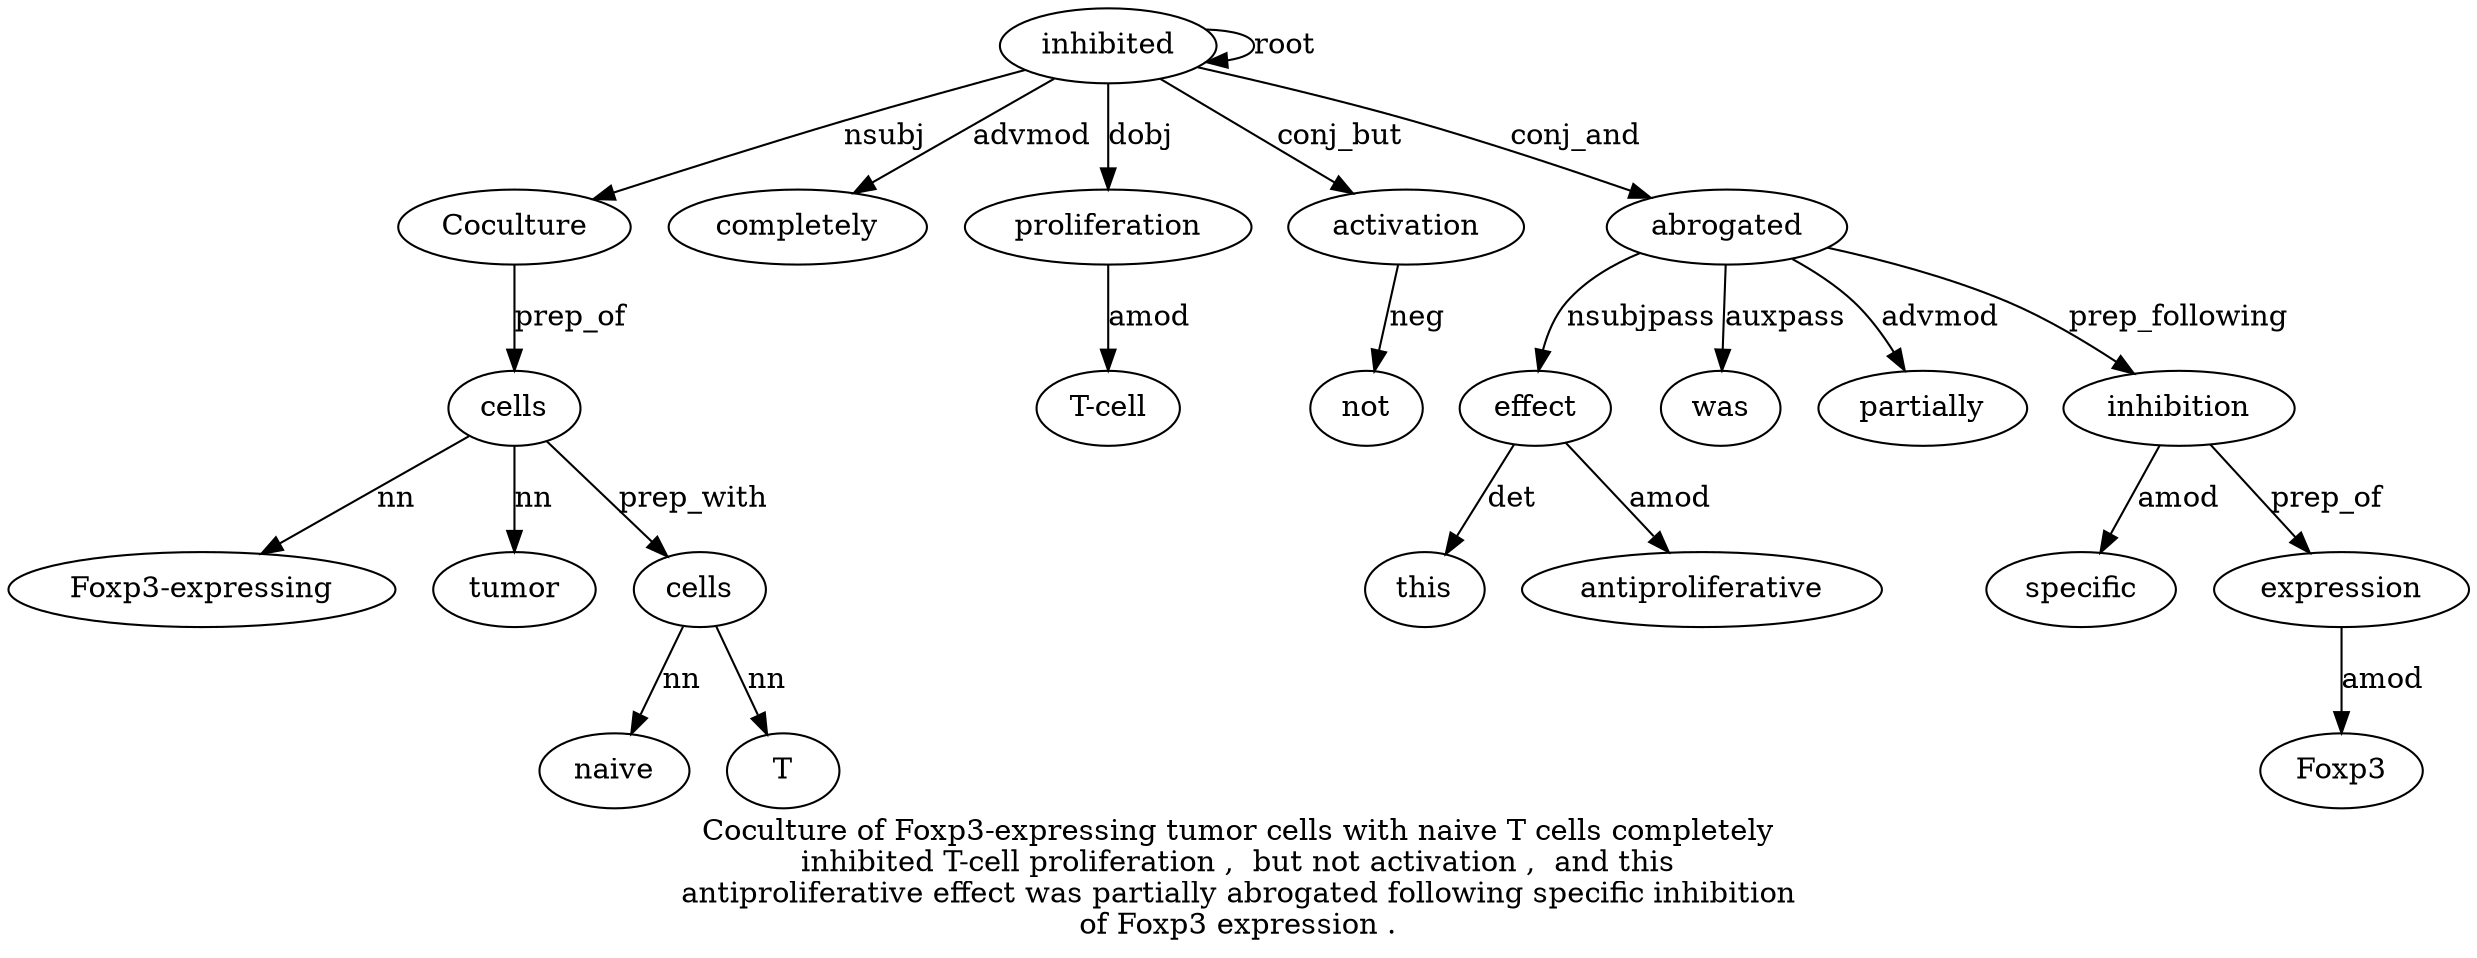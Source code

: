 digraph "Coculture of Foxp3-expressing tumor cells with naive T cells completely inhibited T-cell proliferation ,  but not activation ,  and this antiproliferative effect was partially abrogated following specific inhibition of Foxp3 expression ." {
label="Coculture of Foxp3-expressing tumor cells with naive T cells completely
inhibited T-cell proliferation ,  but not activation ,  and this
antiproliferative effect was partially abrogated following specific inhibition
of Foxp3 expression .";
inhibited11 [style=filled, fillcolor=white, label=inhibited];
Coculture1 [style=filled, fillcolor=white, label=Coculture];
inhibited11 -> Coculture1  [label=nsubj];
cells5 [style=filled, fillcolor=white, label=cells];
"Foxp3-expressing" [style=filled, fillcolor=white, label="Foxp3-expressing"];
cells5 -> "Foxp3-expressing"  [label=nn];
tumor4 [style=filled, fillcolor=white, label=tumor];
cells5 -> tumor4  [label=nn];
Coculture1 -> cells5  [label=prep_of];
cells9 [style=filled, fillcolor=white, label=cells];
naive7 [style=filled, fillcolor=white, label=naive];
cells9 -> naive7  [label=nn];
T8 [style=filled, fillcolor=white, label=T];
cells9 -> T8  [label=nn];
cells5 -> cells9  [label=prep_with];
completely10 [style=filled, fillcolor=white, label=completely];
inhibited11 -> completely10  [label=advmod];
inhibited11 -> inhibited11  [label=root];
proliferation13 [style=filled, fillcolor=white, label=proliferation];
"T-cell12" [style=filled, fillcolor=white, label="T-cell"];
proliferation13 -> "T-cell12"  [label=amod];
inhibited11 -> proliferation13  [label=dobj];
activation17 [style=filled, fillcolor=white, label=activation];
not16 [style=filled, fillcolor=white, label=not];
activation17 -> not16  [label=neg];
inhibited11 -> activation17  [label=conj_but];
effect22 [style=filled, fillcolor=white, label=effect];
this20 [style=filled, fillcolor=white, label=this];
effect22 -> this20  [label=det];
antiproliferative21 [style=filled, fillcolor=white, label=antiproliferative];
effect22 -> antiproliferative21  [label=amod];
abrogated25 [style=filled, fillcolor=white, label=abrogated];
abrogated25 -> effect22  [label=nsubjpass];
was23 [style=filled, fillcolor=white, label=was];
abrogated25 -> was23  [label=auxpass];
partially24 [style=filled, fillcolor=white, label=partially];
abrogated25 -> partially24  [label=advmod];
inhibited11 -> abrogated25  [label=conj_and];
inhibition28 [style=filled, fillcolor=white, label=inhibition];
specific27 [style=filled, fillcolor=white, label=specific];
inhibition28 -> specific27  [label=amod];
abrogated25 -> inhibition28  [label=prep_following];
expression31 [style=filled, fillcolor=white, label=expression];
Foxp330 [style=filled, fillcolor=white, label=Foxp3];
expression31 -> Foxp330  [label=amod];
inhibition28 -> expression31  [label=prep_of];
}
